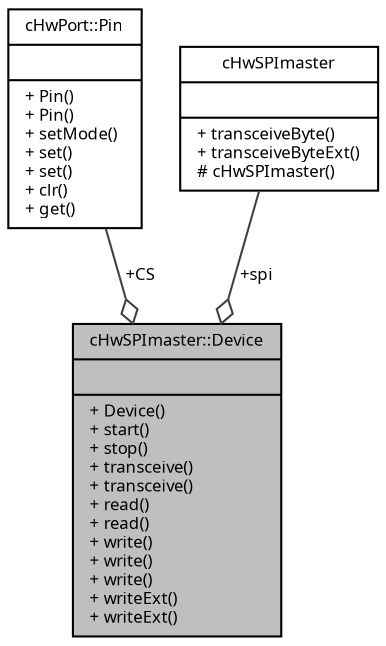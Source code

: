 digraph "cHwSPImaster::Device"
{
  edge [fontname="Sans",fontsize="8",labelfontname="Sans",labelfontsize="8"];
  node [fontname="Sans",fontsize="8",shape=record];
  Node1 [label="{cHwSPImaster::Device\n||+ Device()\l+ start()\l+ stop()\l+ transceive()\l+ transceive()\l+ read()\l+ read()\l+ write()\l+ write()\l+ write()\l+ writeExt()\l+ writeExt()\l}",height=0.2,width=0.4,color="black", fillcolor="grey75", style="filled", fontcolor="black"];
  Node2 -> Node1 [color="grey25",fontsize="8",style="solid",label=" +CS" ,arrowhead="odiamond",fontname="Sans"];
  Node2 [label="{cHwPort::Pin\n||+ Pin()\l+ Pin()\l+ setMode()\l+ set()\l+ set()\l+ clr()\l+ get()\l}",height=0.2,width=0.4,color="black", fillcolor="white", style="filled",URL="$classc_hw_port_1_1_pin.html",tooltip="Handle a single pin of a GPIO port. "];
  Node3 -> Node1 [color="grey25",fontsize="8",style="solid",label=" +spi" ,arrowhead="odiamond",fontname="Sans"];
  Node3 [label="{cHwSPImaster\n||+ transceiveByte()\l+ transceiveByteExt()\l# cHwSPImaster()\l}",height=0.2,width=0.4,color="black", fillcolor="white", style="filled",URL="$classc_hw_s_p_imaster.html",tooltip="Abstract class supporting the SPI hardware in master mode. "];
}
